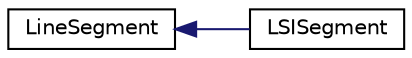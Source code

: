 digraph "Graphical Class Hierarchy"
{
  edge [fontname="Helvetica",fontsize="10",labelfontname="Helvetica",labelfontsize="10"];
  node [fontname="Helvetica",fontsize="10",shape=record];
  rankdir="LR";
  Node0 [label="LineSegment",height=0.2,width=0.4,color="black", fillcolor="white", style="filled",URL="$classLineSegment.html",tooltip="Class for line segments. "];
  Node0 -> Node1 [dir="back",color="midnightblue",fontsize="10",style="solid",fontname="Helvetica"];
  Node1 [label="LSISegment",height=0.2,width=0.4,color="black", fillcolor="white", style="filled",URL="$classLSISegment.html"];
}
